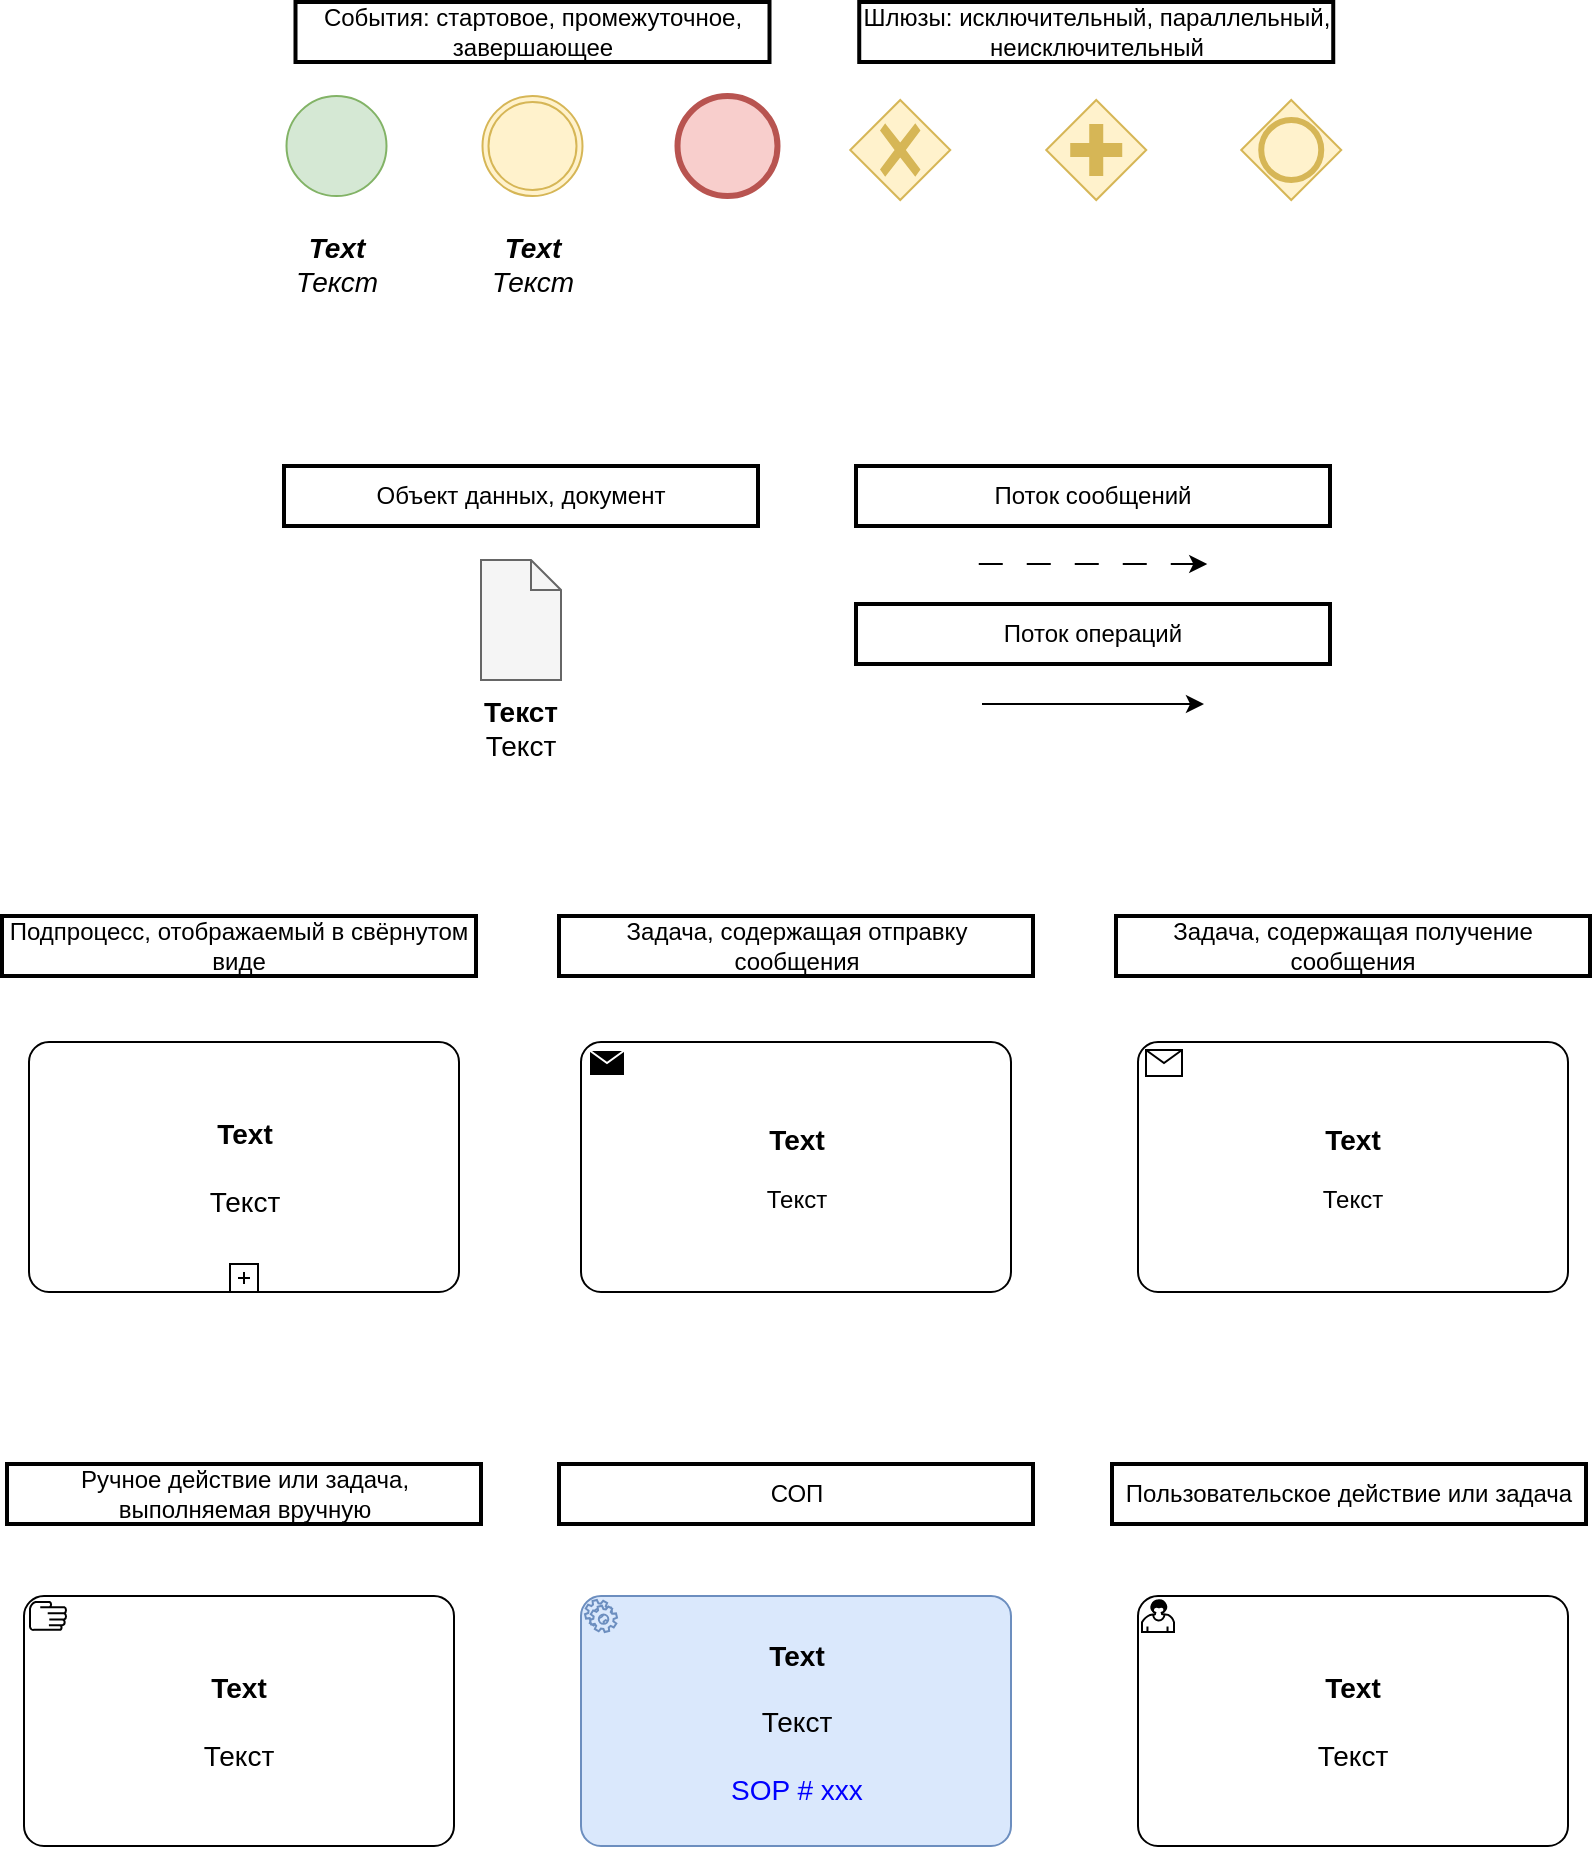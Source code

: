 <mxfile version="22.1.2" type="github">
  <diagram name="Page-1" id="FML4WFdm6DSJ3I9iHwKf">
    <mxGraphModel dx="536" dy="-3633" grid="0" gridSize="10" guides="1" tooltips="1" connect="1" arrows="1" fold="1" page="1" pageScale="1" pageWidth="850" pageHeight="1100" math="0" shadow="0">
      <root>
        <mxCell id="0" />
        <mxCell id="1" parent="0" />
        <mxCell id="l-qg_TUnTuqJ-js1dSiP-1" value="" style="points=[[0.25,0.25,0],[0.5,0,0],[0.75,0.25,0],[1,0.5,0],[0.75,0.75,0],[0.5,1,0],[0.25,0.75,0],[0,0.5,0]];shape=mxgraph.bpmn.gateway2;html=1;verticalLabelPosition=bottom;labelBackgroundColor=#ffffff;verticalAlign=top;align=center;perimeter=rhombusPerimeter;outlineConnect=0;outline=none;symbol=none;gwType=exclusive;fontSize=14;fillColor=#fff2cc;strokeColor=#d6b656;" parent="1" vertex="1">
          <mxGeometry x="1297.12" y="4513" width="50" height="50" as="geometry" />
        </mxCell>
        <mxCell id="l-qg_TUnTuqJ-js1dSiP-2" value="" style="points=[[0.25,0.25,0],[0.5,0,0],[0.75,0.25,0],[1,0.5,0],[0.75,0.75,0],[0.5,1,0],[0.25,0.75,0],[0,0.5,0]];shape=mxgraph.bpmn.gateway2;html=1;verticalLabelPosition=bottom;labelBackgroundColor=#ffffff;verticalAlign=top;align=center;perimeter=rhombusPerimeter;outlineConnect=0;outline=none;symbol=none;gwType=parallel;fontSize=14;fillColor=#fff2cc;strokeColor=#d6b656;" parent="1" vertex="1">
          <mxGeometry x="1395.12" y="4513" width="50" height="50" as="geometry" />
        </mxCell>
        <mxCell id="l-qg_TUnTuqJ-js1dSiP-3" value="" style="points=[[0.145,0.145,0],[0.5,0,0],[0.855,0.145,0],[1,0.5,0],[0.855,0.855,0],[0.5,1,0],[0.145,0.855,0],[0,0.5,0]];shape=mxgraph.bpmn.event;html=1;verticalLabelPosition=bottom;labelBackgroundColor=#ffffff;verticalAlign=top;align=center;perimeter=ellipsePerimeter;outlineConnect=0;aspect=fixed;outline=standard;symbol=general;fillColor=#d5e8d4;strokeColor=#82b366;fontSize=14;" parent="1" vertex="1">
          <mxGeometry x="1015.25" y="4511" width="50" height="50" as="geometry" />
        </mxCell>
        <mxCell id="l-qg_TUnTuqJ-js1dSiP-4" value="" style="points=[[0.145,0.145,0],[0.5,0,0],[0.855,0.145,0],[1,0.5,0],[0.855,0.855,0],[0.5,1,0],[0.145,0.855,0],[0,0.5,0]];shape=mxgraph.bpmn.event;html=1;verticalLabelPosition=bottom;labelBackgroundColor=#ffffff;verticalAlign=top;align=center;perimeter=ellipsePerimeter;outlineConnect=0;aspect=fixed;outline=throwing;symbol=general;fillColor=#fff2cc;strokeColor=#d6b656;fontSize=14;" parent="1" vertex="1">
          <mxGeometry x="1113.25" y="4511" width="50" height="50" as="geometry" />
        </mxCell>
        <mxCell id="l-qg_TUnTuqJ-js1dSiP-5" value="&lt;b style=&quot;border-color: var(--border-color);&quot;&gt;Text&lt;br style=&quot;border-color: var(--border-color);&quot;&gt;&lt;/b&gt;&lt;br style=&quot;border-color: var(--border-color);&quot;&gt;Текст" style="points=[[0.25,0,0],[0.5,0,0],[0.75,0,0],[1,0.25,0],[1,0.5,0],[1,0.75,0],[0.75,1,0],[0.5,1,0],[0.25,1,0],[0,0.75,0],[0,0.5,0],[0,0.25,0]];shape=mxgraph.bpmn.task;whiteSpace=wrap;rectStyle=rounded;size=10;html=1;container=1;expand=0;collapsible=0;taskMarker=manual;fontSize=14;" parent="1" vertex="1">
          <mxGeometry x="884" y="5261" width="215" height="125" as="geometry" />
        </mxCell>
        <mxCell id="l-qg_TUnTuqJ-js1dSiP-6" value="&lt;b&gt;Text&lt;br&gt;&lt;/b&gt;&lt;br style=&quot;font-size: 14px;&quot;&gt;Текст&lt;br&gt;&lt;font color=&quot;#0000ff&quot;&gt;&lt;br&gt;SOP # xxx&lt;/font&gt;" style="points=[[0.25,0,0],[0.5,0,0],[0.75,0,0],[1,0.25,0],[1,0.5,0],[1,0.75,0],[0.75,1,0],[0.5,1,0],[0.25,1,0],[0,0.75,0],[0,0.5,0],[0,0.25,0]];shape=mxgraph.bpmn.task;whiteSpace=wrap;rectStyle=rounded;size=10;html=1;container=1;expand=0;collapsible=0;taskMarker=service;fillColor=#dae8fc;strokeColor=#6c8ebf;fontSize=14;verticalAlign=middle;" parent="1" vertex="1">
          <mxGeometry x="1162.5" y="5261" width="215" height="125" as="geometry" />
        </mxCell>
        <mxCell id="l-qg_TUnTuqJ-js1dSiP-7" style="edgeStyle=orthogonalEdgeStyle;rounded=0;orthogonalLoop=1;jettySize=auto;html=1;dashed=1;dashPattern=12 12;fontSize=14;" parent="1" edge="1">
          <mxGeometry relative="1" as="geometry">
            <mxPoint x="1361.38" y="4745" as="sourcePoint" />
            <mxPoint x="1475.63" y="4745" as="targetPoint" />
          </mxGeometry>
        </mxCell>
        <mxCell id="l-qg_TUnTuqJ-js1dSiP-8" value="" style="shape=mxgraph.bpmn.data;labelPosition=center;verticalLabelPosition=bottom;align=center;verticalAlign=top;size=15;html=1;fillColor=#f5f5f5;fontColor=#333333;strokeColor=#666666;fontSize=14;" parent="1" vertex="1">
          <mxGeometry x="1112.5" y="4743" width="40" height="60" as="geometry" />
        </mxCell>
        <mxCell id="l-qg_TUnTuqJ-js1dSiP-9" value="&lt;b&gt;Текст&lt;/b&gt;&lt;br&gt;Текст" style="text;html=1;strokeColor=none;fillColor=none;align=center;verticalAlign=middle;whiteSpace=wrap;rounded=0;fontSize=14;" parent="1" vertex="1">
          <mxGeometry x="1097.25" y="4809" width="70.5" height="36" as="geometry" />
        </mxCell>
        <mxCell id="l-qg_TUnTuqJ-js1dSiP-10" value="&lt;font style=&quot;&quot;&gt;&lt;b style=&quot;border-color: var(--border-color);&quot;&gt;Text&lt;br style=&quot;border-color: var(--border-color);&quot;&gt;&lt;/b&gt;&lt;br style=&quot;border-color: var(--border-color);&quot;&gt;Текст&lt;br style=&quot;font-size: 14px;&quot;&gt;&lt;/font&gt;" style="points=[[0.25,0,0],[0.5,0,0],[0.75,0,0],[1,0.25,0],[1,0.5,0],[1,0.75,0],[0.75,1,0],[0.5,1,0],[0.25,1,0],[0,0.75,0],[0,0.5,0],[0,0.25,0]];shape=mxgraph.bpmn.task;whiteSpace=wrap;rectStyle=rounded;size=10;html=1;container=1;expand=0;collapsible=0;taskMarker=user;fontSize=14;" parent="1" vertex="1">
          <mxGeometry x="1441" y="5261" width="215" height="125" as="geometry" />
        </mxCell>
        <UserObject label="&lt;b style=&quot;border-color: var(--border-color);&quot;&gt;Text&lt;br style=&quot;border-color: var(--border-color);&quot;&gt;&lt;/b&gt;&lt;br style=&quot;border-color: var(--border-color);&quot;&gt;Текст" linkTarget="_blank" id="l-qg_TUnTuqJ-js1dSiP-11">
          <mxCell style="points=[[0.25,0,0],[0.5,0,0],[0.75,0,0],[1,0.25,0],[1,0.5,0],[1,0.75,0],[0.75,1,0],[0.5,1,0],[0.25,1,0],[0,0.75,0],[0,0.5,0],[0,0.25,0]];shape=mxgraph.bpmn.task;whiteSpace=wrap;rectStyle=rounded;size=10;html=1;container=1;expand=0;collapsible=0;taskMarker=abstract;isLoopSub=1;fontSize=14;" parent="1" vertex="1">
            <mxGeometry x="886.5" y="4984" width="215" height="125" as="geometry" />
          </mxCell>
        </UserObject>
        <mxCell id="l-qg_TUnTuqJ-js1dSiP-12" value="&lt;i&gt;&lt;b&gt;Text&lt;/b&gt;&lt;br&gt;&lt;/i&gt;&lt;i style=&quot;&quot;&gt;Текст&lt;br&gt;&lt;/i&gt;" style="text;html=1;strokeColor=none;fillColor=none;align=center;verticalAlign=middle;whiteSpace=wrap;rounded=0;fontSize=14;" parent="1" vertex="1">
          <mxGeometry x="1105" y="4571" width="66.5" height="48" as="geometry" />
        </mxCell>
        <mxCell id="l-qg_TUnTuqJ-js1dSiP-13" value="&lt;i&gt;&lt;b&gt;Text&lt;/b&gt;&lt;br&gt;&lt;/i&gt;&lt;i style=&quot;&quot;&gt;Текст&lt;br&gt;&lt;/i&gt;" style="text;html=1;strokeColor=none;fillColor=none;align=center;verticalAlign=middle;whiteSpace=wrap;rounded=0;fontSize=14;" parent="1" vertex="1">
          <mxGeometry x="1007" y="4571" width="66.5" height="48" as="geometry" />
        </mxCell>
        <mxCell id="l-qg_TUnTuqJ-js1dSiP-14" style="edgeStyle=orthogonalEdgeStyle;rounded=0;orthogonalLoop=1;jettySize=auto;html=1;" parent="1" edge="1">
          <mxGeometry relative="1" as="geometry">
            <mxPoint x="1363" y="4815" as="sourcePoint" />
            <mxPoint x="1474" y="4815" as="targetPoint" />
          </mxGeometry>
        </mxCell>
        <mxCell id="l-qg_TUnTuqJ-js1dSiP-15" value="" style="points=[[0.145,0.145,0],[0.5,0,0],[0.855,0.145,0],[1,0.5,0],[0.855,0.855,0],[0.5,1,0],[0.145,0.855,0],[0,0.5,0]];shape=mxgraph.bpmn.event;html=1;verticalLabelPosition=bottom;labelBackgroundColor=#ffffff;verticalAlign=top;align=center;perimeter=ellipsePerimeter;outlineConnect=0;aspect=fixed;outline=end;symbol=terminate2;fillColor=#f8cecc;strokeColor=#b85450;fontSize=14;" parent="1" vertex="1">
          <mxGeometry x="1210.75" y="4511" width="50" height="50" as="geometry" />
        </mxCell>
        <mxCell id="l-qg_TUnTuqJ-js1dSiP-16" value="&lt;b style=&quot;border-color: var(--border-color); font-size: 14px;&quot;&gt;Text&lt;br style=&quot;border-color: var(--border-color);&quot;&gt;&lt;/b&gt;&lt;br style=&quot;border-color: var(--border-color); font-size: 14px;&quot;&gt;Текст" style="points=[[0.25,0,0],[0.5,0,0],[0.75,0,0],[1,0.25,0],[1,0.5,0],[1,0.75,0],[0.75,1,0],[0.5,1,0],[0.25,1,0],[0,0.75,0],[0,0.5,0],[0,0.25,0]];shape=mxgraph.bpmn.task;whiteSpace=wrap;rectStyle=rounded;size=10;html=1;container=1;expand=0;collapsible=0;taskMarker=send;" parent="1" vertex="1">
          <mxGeometry x="1162.5" y="4984" width="215" height="125" as="geometry" />
        </mxCell>
        <mxCell id="l-qg_TUnTuqJ-js1dSiP-17" value="&lt;b style=&quot;border-color: var(--border-color); font-size: 14px;&quot;&gt;Text&lt;br style=&quot;border-color: var(--border-color);&quot;&gt;&lt;/b&gt;&lt;br style=&quot;border-color: var(--border-color); font-size: 14px;&quot;&gt;Текст" style="points=[[0.25,0,0],[0.5,0,0],[0.75,0,0],[1,0.25,0],[1,0.5,0],[1,0.75,0],[0.75,1,0],[0.5,1,0],[0.25,1,0],[0,0.75,0],[0,0.5,0],[0,0.25,0]];shape=mxgraph.bpmn.task;whiteSpace=wrap;rectStyle=rounded;size=10;html=1;container=1;expand=0;collapsible=0;taskMarker=receive;" parent="1" vertex="1">
          <mxGeometry x="1441" y="4984" width="215" height="125" as="geometry" />
        </mxCell>
        <mxCell id="l-qg_TUnTuqJ-js1dSiP-18" value="" style="points=[[0.25,0.25,0],[0.5,0,0],[0.75,0.25,0],[1,0.5,0],[0.75,0.75,0],[0.5,1,0],[0.25,0.75,0],[0,0.5,0]];shape=mxgraph.bpmn.gateway2;html=1;verticalLabelPosition=bottom;labelBackgroundColor=#ffffff;verticalAlign=top;align=center;perimeter=rhombusPerimeter;outlineConnect=0;outline=end;symbol=general;fillColor=#fff2cc;strokeColor=#d6b656;" parent="1" vertex="1">
          <mxGeometry x="1492.62" y="4513" width="50" height="50" as="geometry" />
        </mxCell>
        <mxCell id="l-qg_TUnTuqJ-js1dSiP-19" value="События: стартовое, промежуточное, завершающее" style="text;html=1;strokeColor=default;fillColor=none;align=center;verticalAlign=middle;whiteSpace=wrap;rounded=0;perimeterSpacing=1;strokeWidth=2;" parent="1" vertex="1">
          <mxGeometry x="1019.75" y="4464" width="237" height="30" as="geometry" />
        </mxCell>
        <mxCell id="l-qg_TUnTuqJ-js1dSiP-20" value="Шлюзы: исключительный, параллельный, неисключительный" style="text;html=1;strokeColor=default;fillColor=none;align=center;verticalAlign=middle;whiteSpace=wrap;rounded=0;perimeterSpacing=1;strokeWidth=2;" parent="1" vertex="1">
          <mxGeometry x="1301.62" y="4464" width="237" height="30" as="geometry" />
        </mxCell>
        <mxCell id="l-qg_TUnTuqJ-js1dSiP-21" value="Ручное действие или задача, выполняемая вручную" style="text;html=1;strokeColor=default;fillColor=none;align=center;verticalAlign=middle;whiteSpace=wrap;rounded=0;perimeterSpacing=1;strokeWidth=2;" parent="1" vertex="1">
          <mxGeometry x="875.5" y="5195" width="237" height="30" as="geometry" />
        </mxCell>
        <mxCell id="l-qg_TUnTuqJ-js1dSiP-22" value="СОП" style="text;html=1;strokeColor=default;fillColor=none;align=center;verticalAlign=middle;whiteSpace=wrap;rounded=0;perimeterSpacing=1;strokeWidth=2;" parent="1" vertex="1">
          <mxGeometry x="1151.5" y="5195" width="237" height="30" as="geometry" />
        </mxCell>
        <mxCell id="l-qg_TUnTuqJ-js1dSiP-23" value="Пользовательское действие или задача" style="text;html=1;strokeColor=default;fillColor=none;align=center;verticalAlign=middle;whiteSpace=wrap;rounded=0;perimeterSpacing=1;strokeWidth=2;" parent="1" vertex="1">
          <mxGeometry x="1428" y="5195" width="237" height="30" as="geometry" />
        </mxCell>
        <mxCell id="l-qg_TUnTuqJ-js1dSiP-24" value="Подпроцесс, отображаемый в свёрнутом виде" style="text;html=1;strokeColor=default;fillColor=none;align=center;verticalAlign=middle;whiteSpace=wrap;rounded=0;perimeterSpacing=1;strokeWidth=2;" parent="1" vertex="1">
          <mxGeometry x="873" y="4921" width="237" height="30" as="geometry" />
        </mxCell>
        <mxCell id="l-qg_TUnTuqJ-js1dSiP-25" value="Задача, содержащая отправку сообщения" style="text;html=1;strokeColor=default;fillColor=none;align=center;verticalAlign=middle;whiteSpace=wrap;rounded=0;perimeterSpacing=1;strokeWidth=2;" parent="1" vertex="1">
          <mxGeometry x="1151.5" y="4921" width="237" height="30" as="geometry" />
        </mxCell>
        <mxCell id="l-qg_TUnTuqJ-js1dSiP-26" value="Задача, содержащая получение сообщения" style="text;html=1;strokeColor=default;fillColor=none;align=center;verticalAlign=middle;whiteSpace=wrap;rounded=0;perimeterSpacing=1;strokeWidth=2;" parent="1" vertex="1">
          <mxGeometry x="1430" y="4921" width="237" height="30" as="geometry" />
        </mxCell>
        <mxCell id="l-qg_TUnTuqJ-js1dSiP-27" value="Поток сообщений" style="text;html=1;strokeColor=default;fillColor=none;align=center;verticalAlign=middle;whiteSpace=wrap;rounded=0;perimeterSpacing=1;strokeWidth=2;" parent="1" vertex="1">
          <mxGeometry x="1300" y="4696" width="237" height="30" as="geometry" />
        </mxCell>
        <mxCell id="l-qg_TUnTuqJ-js1dSiP-28" value="Поток операций" style="text;html=1;strokeColor=default;fillColor=none;align=center;verticalAlign=middle;whiteSpace=wrap;rounded=0;perimeterSpacing=1;strokeWidth=2;" parent="1" vertex="1">
          <mxGeometry x="1300" y="4765" width="237" height="30" as="geometry" />
        </mxCell>
        <mxCell id="l-qg_TUnTuqJ-js1dSiP-30" value="Объект данных, документ" style="text;html=1;strokeColor=default;fillColor=none;align=center;verticalAlign=middle;whiteSpace=wrap;rounded=0;perimeterSpacing=1;strokeWidth=2;" parent="1" vertex="1">
          <mxGeometry x="1014" y="4696" width="237" height="30" as="geometry" />
        </mxCell>
      </root>
    </mxGraphModel>
  </diagram>
</mxfile>
